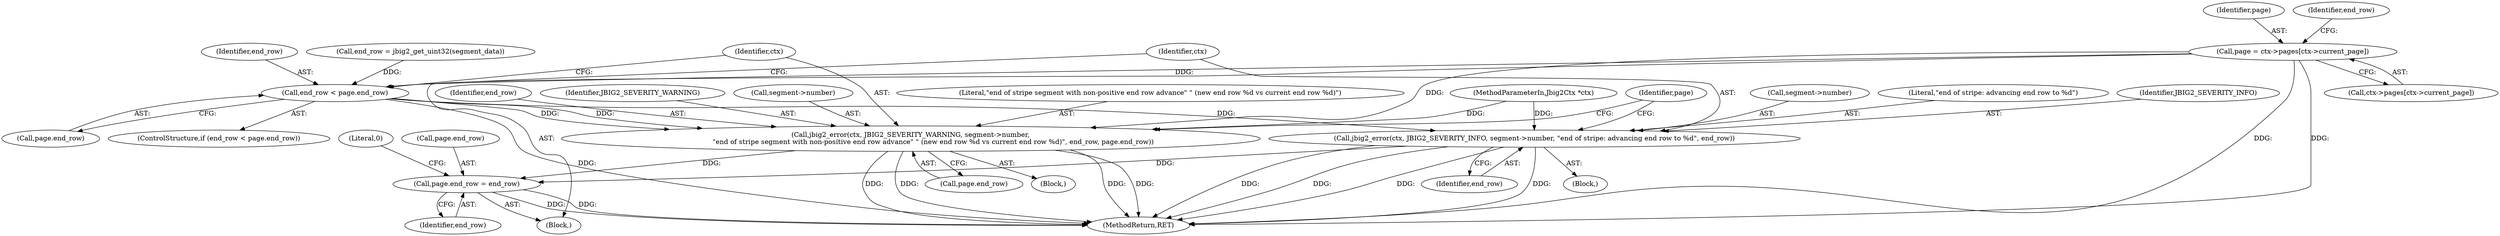 digraph "0_ghostscript_e698d5c11d27212aa1098bc5b1673a3378563092_9@array" {
"1000106" [label="(Call,page = ctx->pages[ctx->current_page])"];
"1000121" [label="(Call,end_row < page.end_row)"];
"1000127" [label="(Call,jbig2_error(ctx, JBIG2_SEVERITY_WARNING, segment->number,\n                     \"end of stripe segment with non-positive end row advance\" \" (new end row %d vs current end row %d)\", end_row, page.end_row))"];
"1000148" [label="(Call,page.end_row = end_row)"];
"1000140" [label="(Call,jbig2_error(ctx, JBIG2_SEVERITY_INFO, segment->number, \"end of stripe: advancing end row to %d\", end_row))"];
"1000134" [label="(Identifier,end_row)"];
"1000140" [label="(Call,jbig2_error(ctx, JBIG2_SEVERITY_INFO, segment->number, \"end of stripe: advancing end row to %d\", end_row))"];
"1000126" [label="(Block,)"];
"1000148" [label="(Call,page.end_row = end_row)"];
"1000135" [label="(Call,page.end_row)"];
"1000127" [label="(Call,jbig2_error(ctx, JBIG2_SEVERITY_WARNING, segment->number,\n                     \"end of stripe segment with non-positive end row advance\" \" (new end row %d vs current end row %d)\", end_row, page.end_row))"];
"1000154" [label="(Literal,0)"];
"1000141" [label="(Identifier,ctx)"];
"1000104" [label="(Block,)"];
"1000143" [label="(Call,segment->number)"];
"1000155" [label="(MethodReturn,RET)"];
"1000107" [label="(Identifier,page)"];
"1000108" [label="(Call,ctx->pages[ctx->current_page])"];
"1000146" [label="(Literal,\"end of stripe: advancing end row to %d\")"];
"1000123" [label="(Call,page.end_row)"];
"1000128" [label="(Identifier,ctx)"];
"1000149" [label="(Call,page.end_row)"];
"1000152" [label="(Identifier,end_row)"];
"1000147" [label="(Identifier,end_row)"];
"1000121" [label="(Call,end_row < page.end_row)"];
"1000129" [label="(Identifier,JBIG2_SEVERITY_WARNING)"];
"1000106" [label="(Call,page = ctx->pages[ctx->current_page])"];
"1000101" [label="(MethodParameterIn,Jbig2Ctx *ctx)"];
"1000139" [label="(Block,)"];
"1000120" [label="(ControlStructure,if (end_row < page.end_row))"];
"1000116" [label="(Call,end_row = jbig2_get_uint32(segment_data))"];
"1000117" [label="(Identifier,end_row)"];
"1000130" [label="(Call,segment->number)"];
"1000133" [label="(Literal,\"end of stripe segment with non-positive end row advance\" \" (new end row %d vs current end row %d)\")"];
"1000142" [label="(Identifier,JBIG2_SEVERITY_INFO)"];
"1000150" [label="(Identifier,page)"];
"1000122" [label="(Identifier,end_row)"];
"1000106" -> "1000104"  [label="AST: "];
"1000106" -> "1000108"  [label="CFG: "];
"1000107" -> "1000106"  [label="AST: "];
"1000108" -> "1000106"  [label="AST: "];
"1000117" -> "1000106"  [label="CFG: "];
"1000106" -> "1000155"  [label="DDG: "];
"1000106" -> "1000155"  [label="DDG: "];
"1000106" -> "1000121"  [label="DDG: "];
"1000106" -> "1000127"  [label="DDG: "];
"1000121" -> "1000120"  [label="AST: "];
"1000121" -> "1000123"  [label="CFG: "];
"1000122" -> "1000121"  [label="AST: "];
"1000123" -> "1000121"  [label="AST: "];
"1000128" -> "1000121"  [label="CFG: "];
"1000141" -> "1000121"  [label="CFG: "];
"1000121" -> "1000155"  [label="DDG: "];
"1000116" -> "1000121"  [label="DDG: "];
"1000121" -> "1000127"  [label="DDG: "];
"1000121" -> "1000127"  [label="DDG: "];
"1000121" -> "1000140"  [label="DDG: "];
"1000127" -> "1000126"  [label="AST: "];
"1000127" -> "1000135"  [label="CFG: "];
"1000128" -> "1000127"  [label="AST: "];
"1000129" -> "1000127"  [label="AST: "];
"1000130" -> "1000127"  [label="AST: "];
"1000133" -> "1000127"  [label="AST: "];
"1000134" -> "1000127"  [label="AST: "];
"1000135" -> "1000127"  [label="AST: "];
"1000150" -> "1000127"  [label="CFG: "];
"1000127" -> "1000155"  [label="DDG: "];
"1000127" -> "1000155"  [label="DDG: "];
"1000127" -> "1000155"  [label="DDG: "];
"1000127" -> "1000155"  [label="DDG: "];
"1000101" -> "1000127"  [label="DDG: "];
"1000127" -> "1000148"  [label="DDG: "];
"1000148" -> "1000104"  [label="AST: "];
"1000148" -> "1000152"  [label="CFG: "];
"1000149" -> "1000148"  [label="AST: "];
"1000152" -> "1000148"  [label="AST: "];
"1000154" -> "1000148"  [label="CFG: "];
"1000148" -> "1000155"  [label="DDG: "];
"1000148" -> "1000155"  [label="DDG: "];
"1000140" -> "1000148"  [label="DDG: "];
"1000140" -> "1000139"  [label="AST: "];
"1000140" -> "1000147"  [label="CFG: "];
"1000141" -> "1000140"  [label="AST: "];
"1000142" -> "1000140"  [label="AST: "];
"1000143" -> "1000140"  [label="AST: "];
"1000146" -> "1000140"  [label="AST: "];
"1000147" -> "1000140"  [label="AST: "];
"1000150" -> "1000140"  [label="CFG: "];
"1000140" -> "1000155"  [label="DDG: "];
"1000140" -> "1000155"  [label="DDG: "];
"1000140" -> "1000155"  [label="DDG: "];
"1000140" -> "1000155"  [label="DDG: "];
"1000101" -> "1000140"  [label="DDG: "];
}
